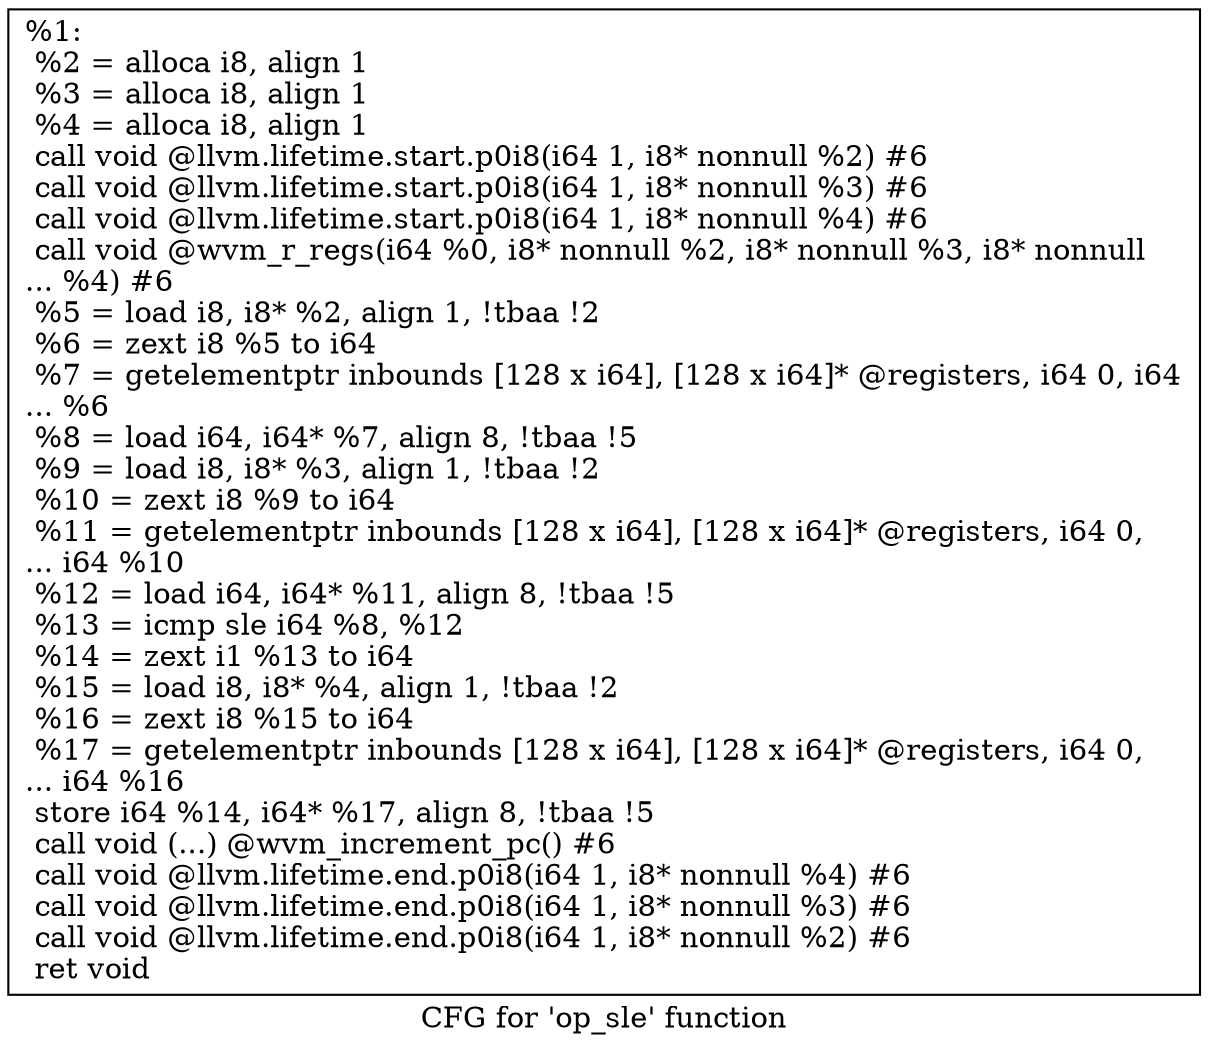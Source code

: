 digraph "CFG for 'op_sle' function" {
	label="CFG for 'op_sle' function";

	Node0x7f8ef0c08980 [shape=record,label="{%1:\l  %2 = alloca i8, align 1\l  %3 = alloca i8, align 1\l  %4 = alloca i8, align 1\l  call void @llvm.lifetime.start.p0i8(i64 1, i8* nonnull %2) #6\l  call void @llvm.lifetime.start.p0i8(i64 1, i8* nonnull %3) #6\l  call void @llvm.lifetime.start.p0i8(i64 1, i8* nonnull %4) #6\l  call void @wvm_r_regs(i64 %0, i8* nonnull %2, i8* nonnull %3, i8* nonnull\l... %4) #6\l  %5 = load i8, i8* %2, align 1, !tbaa !2\l  %6 = zext i8 %5 to i64\l  %7 = getelementptr inbounds [128 x i64], [128 x i64]* @registers, i64 0, i64\l... %6\l  %8 = load i64, i64* %7, align 8, !tbaa !5\l  %9 = load i8, i8* %3, align 1, !tbaa !2\l  %10 = zext i8 %9 to i64\l  %11 = getelementptr inbounds [128 x i64], [128 x i64]* @registers, i64 0,\l... i64 %10\l  %12 = load i64, i64* %11, align 8, !tbaa !5\l  %13 = icmp sle i64 %8, %12\l  %14 = zext i1 %13 to i64\l  %15 = load i8, i8* %4, align 1, !tbaa !2\l  %16 = zext i8 %15 to i64\l  %17 = getelementptr inbounds [128 x i64], [128 x i64]* @registers, i64 0,\l... i64 %16\l  store i64 %14, i64* %17, align 8, !tbaa !5\l  call void (...) @wvm_increment_pc() #6\l  call void @llvm.lifetime.end.p0i8(i64 1, i8* nonnull %4) #6\l  call void @llvm.lifetime.end.p0i8(i64 1, i8* nonnull %3) #6\l  call void @llvm.lifetime.end.p0i8(i64 1, i8* nonnull %2) #6\l  ret void\l}"];
}
